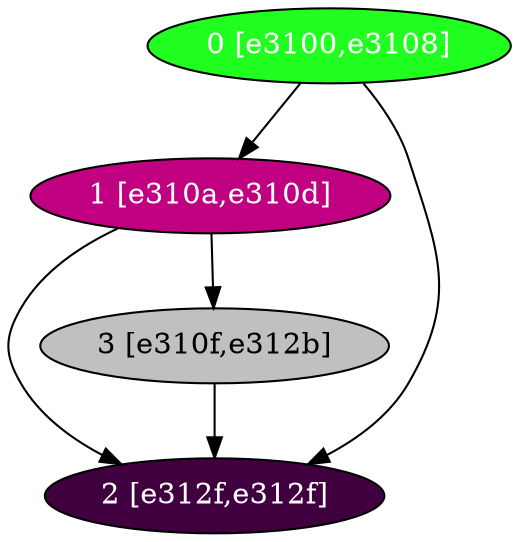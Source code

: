 diGraph libnss3{
	libnss3_0  [style=filled fillcolor="#20FF20" fontcolor="#ffffff" shape=oval label="0 [e3100,e3108]"]
	libnss3_1  [style=filled fillcolor="#C00080" fontcolor="#ffffff" shape=oval label="1 [e310a,e310d]"]
	libnss3_2  [style=filled fillcolor="#400040" fontcolor="#ffffff" shape=oval label="2 [e312f,e312f]"]
	libnss3_3  [style=filled fillcolor="#C0C0C0" fontcolor="#000000" shape=oval label="3 [e310f,e312b]"]

	libnss3_0 -> libnss3_1
	libnss3_0 -> libnss3_2
	libnss3_1 -> libnss3_2
	libnss3_1 -> libnss3_3
	libnss3_3 -> libnss3_2
}